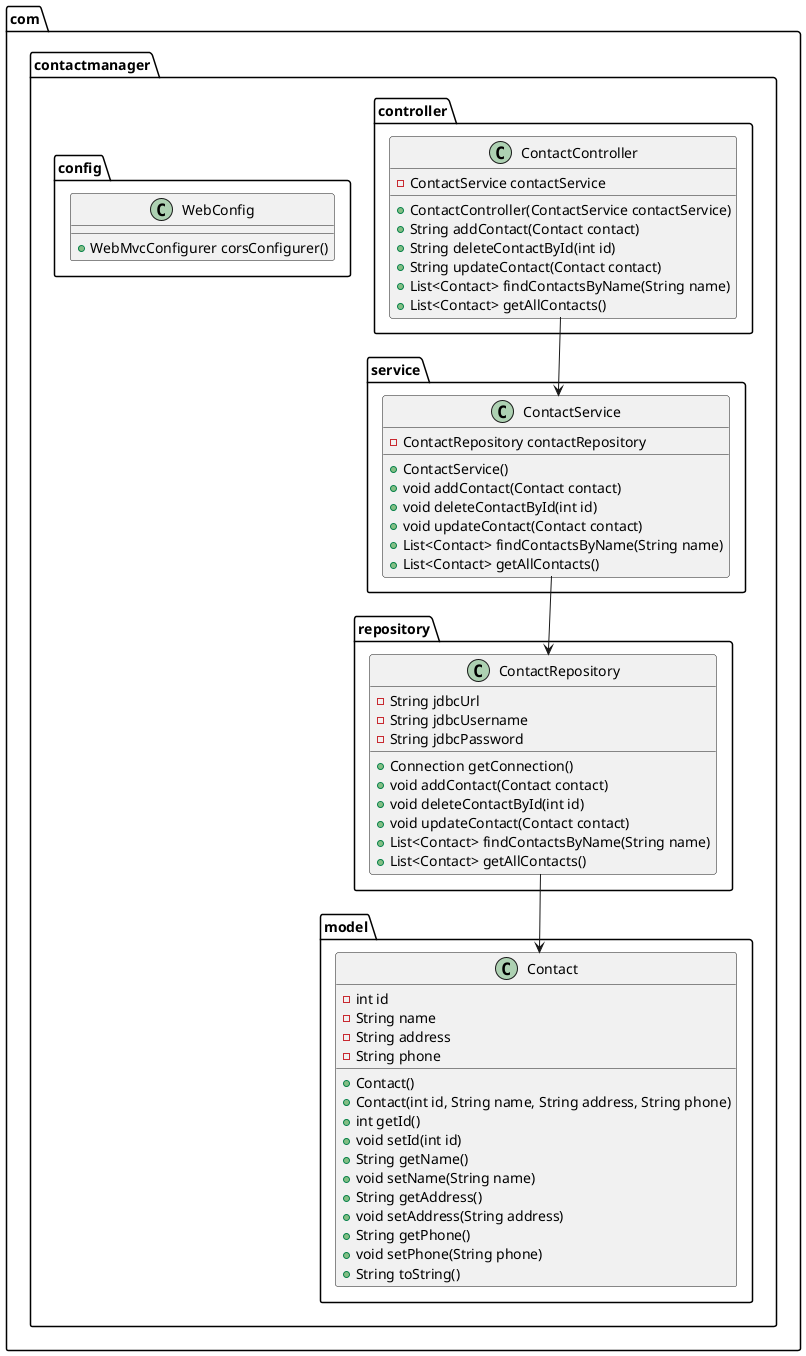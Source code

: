 @startuml
package com.contactmanager.model {
    class Contact {
        - int id
        - String name
        - String address
        - String phone
        + Contact()
        + Contact(int id, String name, String address, String phone)
        + int getId()
        + void setId(int id)
        + String getName()
        + void setName(String name)
        + String getAddress()
        + void setAddress(String address)
        + String getPhone()
        + void setPhone(String phone)
        + String toString()
    }
}

package com.contactmanager.repository {
    class ContactRepository {
        - String jdbcUrl
        - String jdbcUsername
        - String jdbcPassword
        + Connection getConnection()
        + void addContact(Contact contact)
        + void deleteContactById(int id)
        + void updateContact(Contact contact)
        + List<Contact> findContactsByName(String name)
        + List<Contact> getAllContacts()
    }
}

package com.contactmanager.service {
    class ContactService {
        - ContactRepository contactRepository
        + ContactService()
        + void addContact(Contact contact)
        + void deleteContactById(int id)
        + void updateContact(Contact contact)
        + List<Contact> findContactsByName(String name)
        + List<Contact> getAllContacts()
    }
}

package com.contactmanager.controller {
    class ContactController {
        - ContactService contactService
        + ContactController(ContactService contactService)
        + String addContact(Contact contact)
        + String deleteContactById(int id)
        + String updateContact(Contact contact)
        + List<Contact> findContactsByName(String name)
        + List<Contact> getAllContacts()
    }
}

package com.contactmanager.config {
    class WebConfig {
        + WebMvcConfigurer corsConfigurer()
    }
}

ContactController --> ContactService
ContactService --> ContactRepository
ContactRepository --> Contact
@enduml
